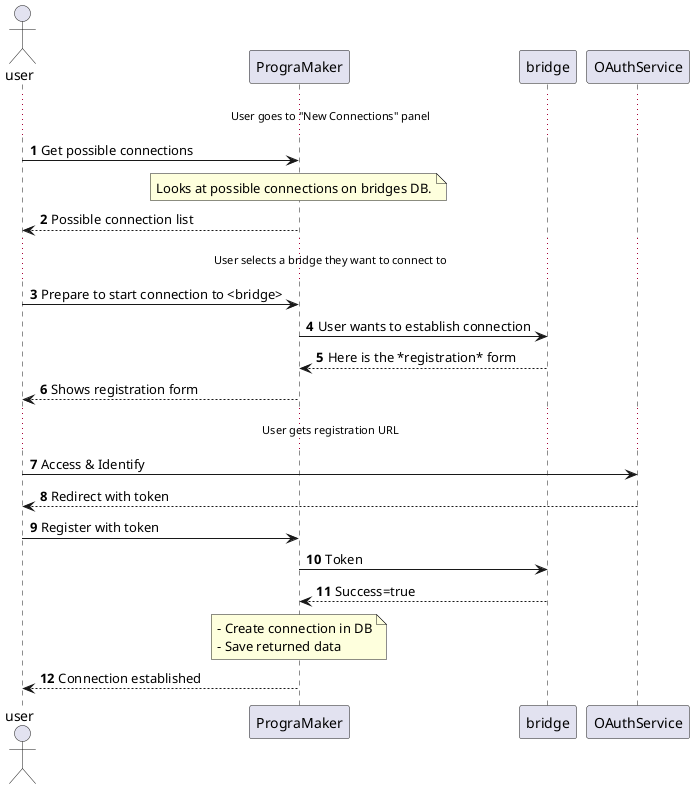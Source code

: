 @startuml oauth-connection-establishment-internal
actor user
participant PrograMaker as pm
participant bridge
participant OAuthService as oauth

autonumber

... User goes to "New Connections" panel ...
user -> pm : Get possible connections

note over pm 
    Looks at possible connections on bridges DB.
end note

user <-- pm : Possible connection list

... User selects a bridge they want to connect to ...

user -> pm : Prepare to start connection to <bridge>
pm -> bridge : User wants to establish connection
pm <-- bridge : Here is the *registration* form
user <-- pm : Shows registration form

... User gets registration URL ...

user -> oauth : Access & Identify
user <-- oauth : Redirect with token

user -> pm : Register with token
pm -> bridge : Token
pm <-- bridge : Success=true

note over pm
    - Create connection in DB
    - Save returned data
end note

user <-- pm : Connection established

@enduml